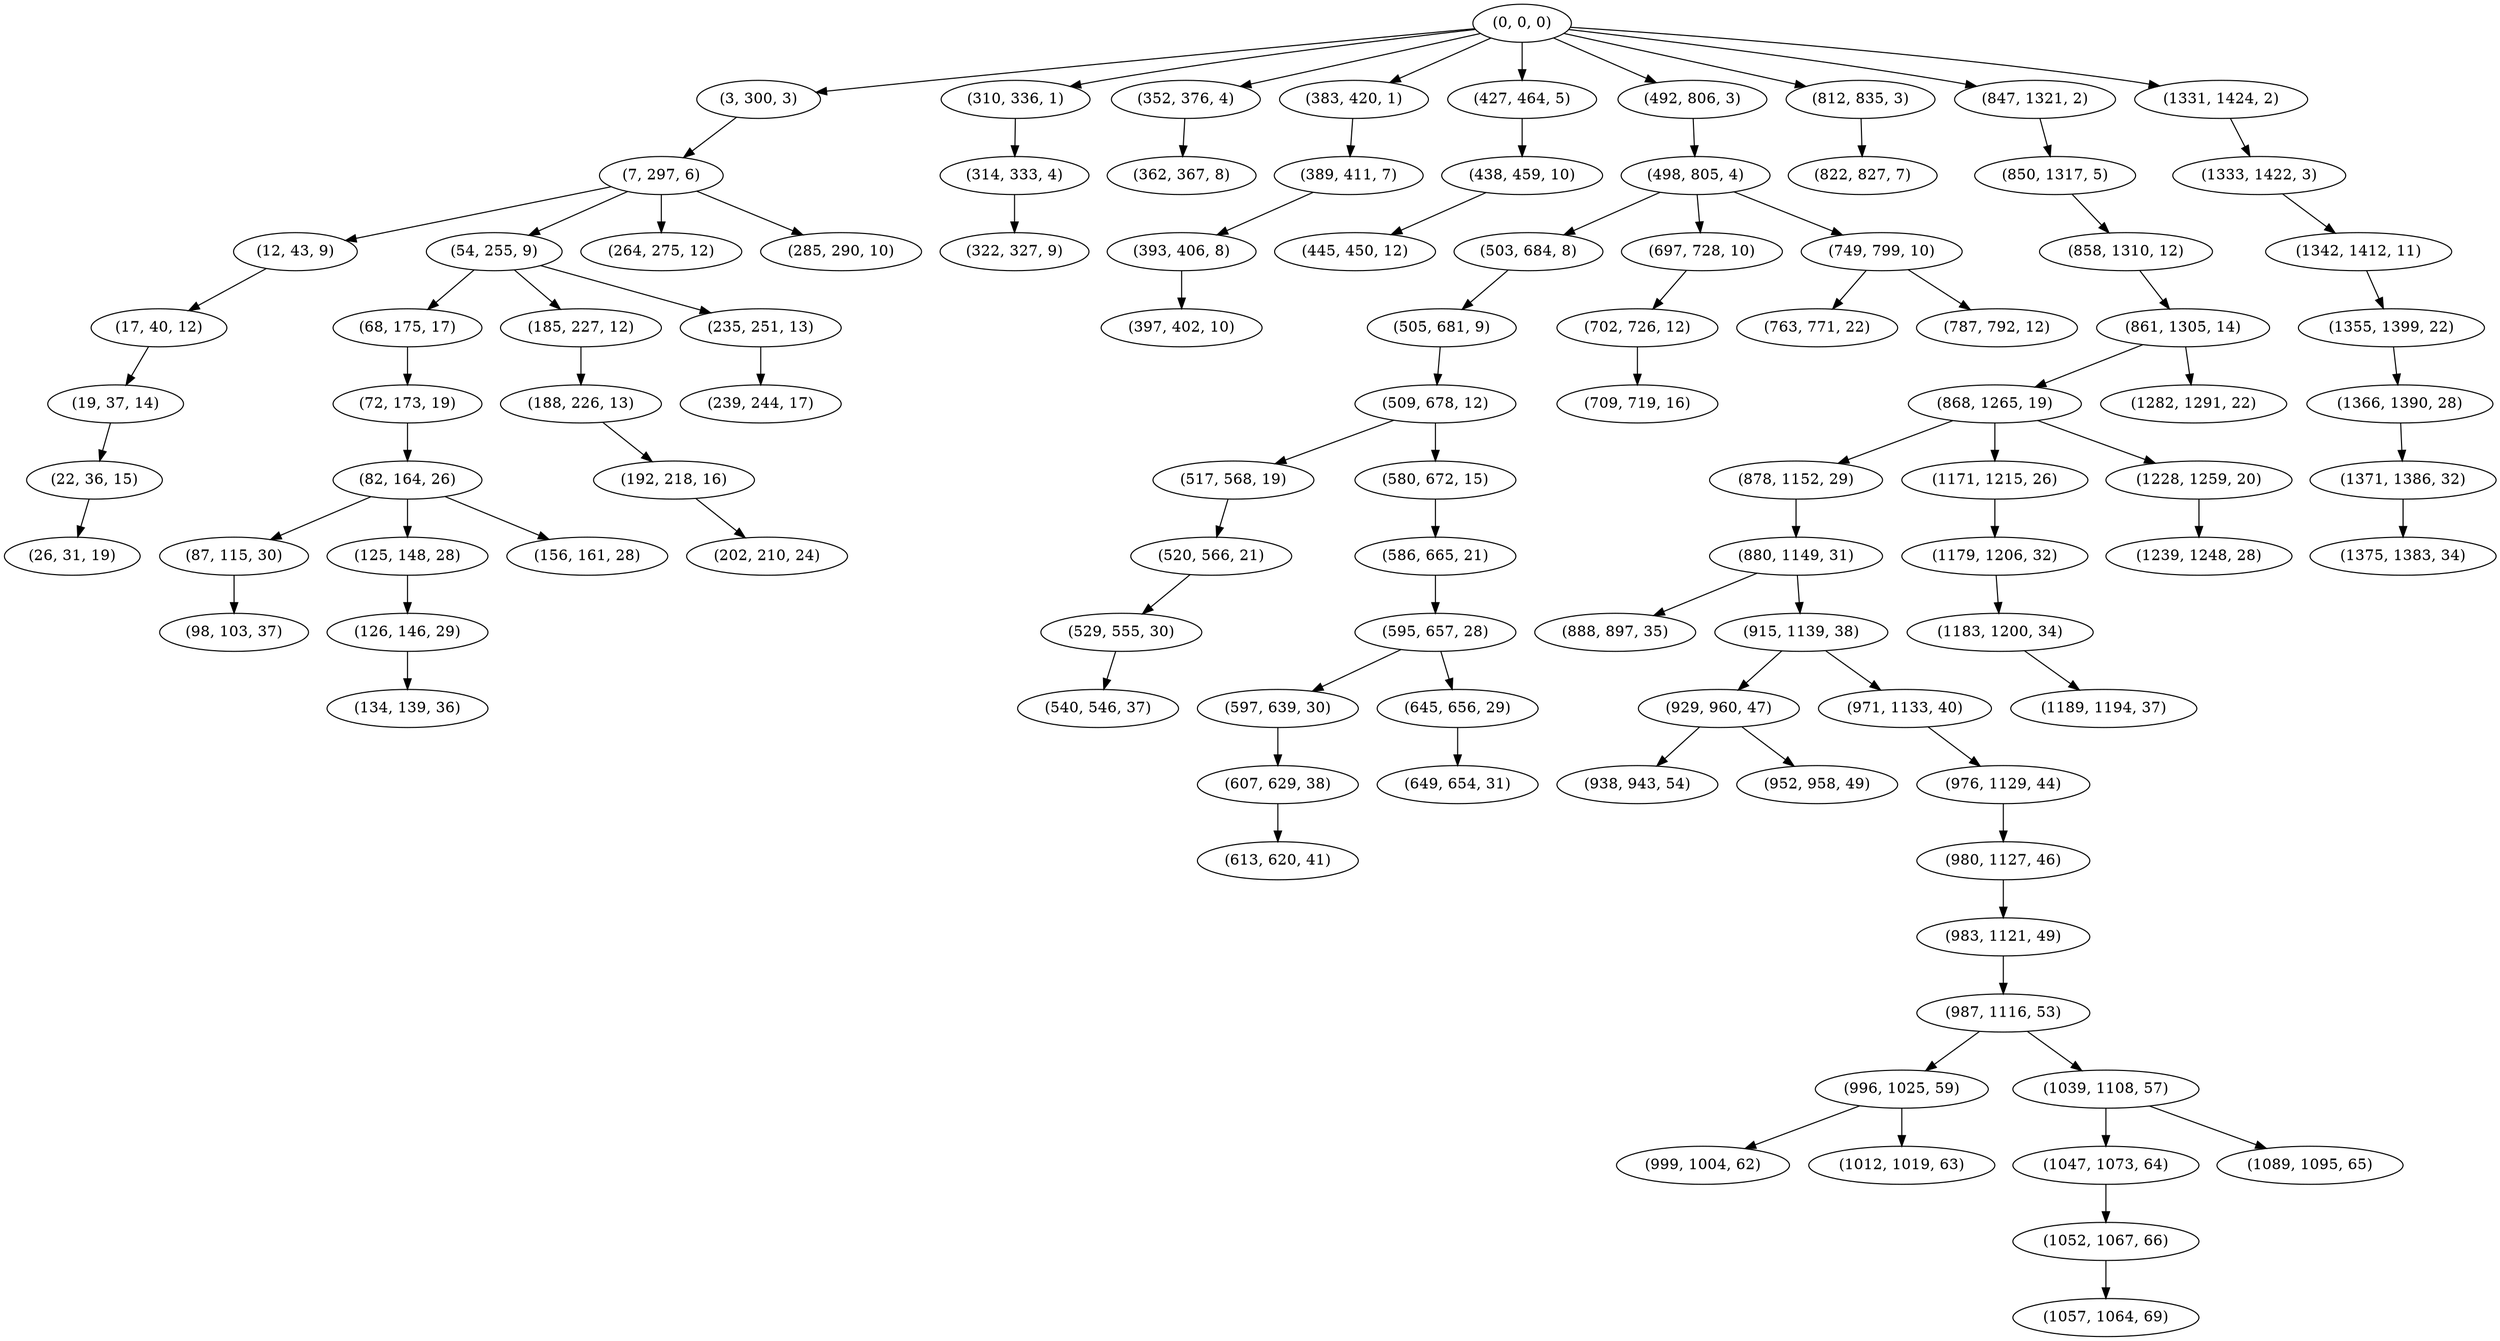digraph tree {
    "(0, 0, 0)";
    "(3, 300, 3)";
    "(7, 297, 6)";
    "(12, 43, 9)";
    "(17, 40, 12)";
    "(19, 37, 14)";
    "(22, 36, 15)";
    "(26, 31, 19)";
    "(54, 255, 9)";
    "(68, 175, 17)";
    "(72, 173, 19)";
    "(82, 164, 26)";
    "(87, 115, 30)";
    "(98, 103, 37)";
    "(125, 148, 28)";
    "(126, 146, 29)";
    "(134, 139, 36)";
    "(156, 161, 28)";
    "(185, 227, 12)";
    "(188, 226, 13)";
    "(192, 218, 16)";
    "(202, 210, 24)";
    "(235, 251, 13)";
    "(239, 244, 17)";
    "(264, 275, 12)";
    "(285, 290, 10)";
    "(310, 336, 1)";
    "(314, 333, 4)";
    "(322, 327, 9)";
    "(352, 376, 4)";
    "(362, 367, 8)";
    "(383, 420, 1)";
    "(389, 411, 7)";
    "(393, 406, 8)";
    "(397, 402, 10)";
    "(427, 464, 5)";
    "(438, 459, 10)";
    "(445, 450, 12)";
    "(492, 806, 3)";
    "(498, 805, 4)";
    "(503, 684, 8)";
    "(505, 681, 9)";
    "(509, 678, 12)";
    "(517, 568, 19)";
    "(520, 566, 21)";
    "(529, 555, 30)";
    "(540, 546, 37)";
    "(580, 672, 15)";
    "(586, 665, 21)";
    "(595, 657, 28)";
    "(597, 639, 30)";
    "(607, 629, 38)";
    "(613, 620, 41)";
    "(645, 656, 29)";
    "(649, 654, 31)";
    "(697, 728, 10)";
    "(702, 726, 12)";
    "(709, 719, 16)";
    "(749, 799, 10)";
    "(763, 771, 22)";
    "(787, 792, 12)";
    "(812, 835, 3)";
    "(822, 827, 7)";
    "(847, 1321, 2)";
    "(850, 1317, 5)";
    "(858, 1310, 12)";
    "(861, 1305, 14)";
    "(868, 1265, 19)";
    "(878, 1152, 29)";
    "(880, 1149, 31)";
    "(888, 897, 35)";
    "(915, 1139, 38)";
    "(929, 960, 47)";
    "(938, 943, 54)";
    "(952, 958, 49)";
    "(971, 1133, 40)";
    "(976, 1129, 44)";
    "(980, 1127, 46)";
    "(983, 1121, 49)";
    "(987, 1116, 53)";
    "(996, 1025, 59)";
    "(999, 1004, 62)";
    "(1012, 1019, 63)";
    "(1039, 1108, 57)";
    "(1047, 1073, 64)";
    "(1052, 1067, 66)";
    "(1057, 1064, 69)";
    "(1089, 1095, 65)";
    "(1171, 1215, 26)";
    "(1179, 1206, 32)";
    "(1183, 1200, 34)";
    "(1189, 1194, 37)";
    "(1228, 1259, 20)";
    "(1239, 1248, 28)";
    "(1282, 1291, 22)";
    "(1331, 1424, 2)";
    "(1333, 1422, 3)";
    "(1342, 1412, 11)";
    "(1355, 1399, 22)";
    "(1366, 1390, 28)";
    "(1371, 1386, 32)";
    "(1375, 1383, 34)";
    "(0, 0, 0)" -> "(3, 300, 3)";
    "(0, 0, 0)" -> "(310, 336, 1)";
    "(0, 0, 0)" -> "(352, 376, 4)";
    "(0, 0, 0)" -> "(383, 420, 1)";
    "(0, 0, 0)" -> "(427, 464, 5)";
    "(0, 0, 0)" -> "(492, 806, 3)";
    "(0, 0, 0)" -> "(812, 835, 3)";
    "(0, 0, 0)" -> "(847, 1321, 2)";
    "(0, 0, 0)" -> "(1331, 1424, 2)";
    "(3, 300, 3)" -> "(7, 297, 6)";
    "(7, 297, 6)" -> "(12, 43, 9)";
    "(7, 297, 6)" -> "(54, 255, 9)";
    "(7, 297, 6)" -> "(264, 275, 12)";
    "(7, 297, 6)" -> "(285, 290, 10)";
    "(12, 43, 9)" -> "(17, 40, 12)";
    "(17, 40, 12)" -> "(19, 37, 14)";
    "(19, 37, 14)" -> "(22, 36, 15)";
    "(22, 36, 15)" -> "(26, 31, 19)";
    "(54, 255, 9)" -> "(68, 175, 17)";
    "(54, 255, 9)" -> "(185, 227, 12)";
    "(54, 255, 9)" -> "(235, 251, 13)";
    "(68, 175, 17)" -> "(72, 173, 19)";
    "(72, 173, 19)" -> "(82, 164, 26)";
    "(82, 164, 26)" -> "(87, 115, 30)";
    "(82, 164, 26)" -> "(125, 148, 28)";
    "(82, 164, 26)" -> "(156, 161, 28)";
    "(87, 115, 30)" -> "(98, 103, 37)";
    "(125, 148, 28)" -> "(126, 146, 29)";
    "(126, 146, 29)" -> "(134, 139, 36)";
    "(185, 227, 12)" -> "(188, 226, 13)";
    "(188, 226, 13)" -> "(192, 218, 16)";
    "(192, 218, 16)" -> "(202, 210, 24)";
    "(235, 251, 13)" -> "(239, 244, 17)";
    "(310, 336, 1)" -> "(314, 333, 4)";
    "(314, 333, 4)" -> "(322, 327, 9)";
    "(352, 376, 4)" -> "(362, 367, 8)";
    "(383, 420, 1)" -> "(389, 411, 7)";
    "(389, 411, 7)" -> "(393, 406, 8)";
    "(393, 406, 8)" -> "(397, 402, 10)";
    "(427, 464, 5)" -> "(438, 459, 10)";
    "(438, 459, 10)" -> "(445, 450, 12)";
    "(492, 806, 3)" -> "(498, 805, 4)";
    "(498, 805, 4)" -> "(503, 684, 8)";
    "(498, 805, 4)" -> "(697, 728, 10)";
    "(498, 805, 4)" -> "(749, 799, 10)";
    "(503, 684, 8)" -> "(505, 681, 9)";
    "(505, 681, 9)" -> "(509, 678, 12)";
    "(509, 678, 12)" -> "(517, 568, 19)";
    "(509, 678, 12)" -> "(580, 672, 15)";
    "(517, 568, 19)" -> "(520, 566, 21)";
    "(520, 566, 21)" -> "(529, 555, 30)";
    "(529, 555, 30)" -> "(540, 546, 37)";
    "(580, 672, 15)" -> "(586, 665, 21)";
    "(586, 665, 21)" -> "(595, 657, 28)";
    "(595, 657, 28)" -> "(597, 639, 30)";
    "(595, 657, 28)" -> "(645, 656, 29)";
    "(597, 639, 30)" -> "(607, 629, 38)";
    "(607, 629, 38)" -> "(613, 620, 41)";
    "(645, 656, 29)" -> "(649, 654, 31)";
    "(697, 728, 10)" -> "(702, 726, 12)";
    "(702, 726, 12)" -> "(709, 719, 16)";
    "(749, 799, 10)" -> "(763, 771, 22)";
    "(749, 799, 10)" -> "(787, 792, 12)";
    "(812, 835, 3)" -> "(822, 827, 7)";
    "(847, 1321, 2)" -> "(850, 1317, 5)";
    "(850, 1317, 5)" -> "(858, 1310, 12)";
    "(858, 1310, 12)" -> "(861, 1305, 14)";
    "(861, 1305, 14)" -> "(868, 1265, 19)";
    "(861, 1305, 14)" -> "(1282, 1291, 22)";
    "(868, 1265, 19)" -> "(878, 1152, 29)";
    "(868, 1265, 19)" -> "(1171, 1215, 26)";
    "(868, 1265, 19)" -> "(1228, 1259, 20)";
    "(878, 1152, 29)" -> "(880, 1149, 31)";
    "(880, 1149, 31)" -> "(888, 897, 35)";
    "(880, 1149, 31)" -> "(915, 1139, 38)";
    "(915, 1139, 38)" -> "(929, 960, 47)";
    "(915, 1139, 38)" -> "(971, 1133, 40)";
    "(929, 960, 47)" -> "(938, 943, 54)";
    "(929, 960, 47)" -> "(952, 958, 49)";
    "(971, 1133, 40)" -> "(976, 1129, 44)";
    "(976, 1129, 44)" -> "(980, 1127, 46)";
    "(980, 1127, 46)" -> "(983, 1121, 49)";
    "(983, 1121, 49)" -> "(987, 1116, 53)";
    "(987, 1116, 53)" -> "(996, 1025, 59)";
    "(987, 1116, 53)" -> "(1039, 1108, 57)";
    "(996, 1025, 59)" -> "(999, 1004, 62)";
    "(996, 1025, 59)" -> "(1012, 1019, 63)";
    "(1039, 1108, 57)" -> "(1047, 1073, 64)";
    "(1039, 1108, 57)" -> "(1089, 1095, 65)";
    "(1047, 1073, 64)" -> "(1052, 1067, 66)";
    "(1052, 1067, 66)" -> "(1057, 1064, 69)";
    "(1171, 1215, 26)" -> "(1179, 1206, 32)";
    "(1179, 1206, 32)" -> "(1183, 1200, 34)";
    "(1183, 1200, 34)" -> "(1189, 1194, 37)";
    "(1228, 1259, 20)" -> "(1239, 1248, 28)";
    "(1331, 1424, 2)" -> "(1333, 1422, 3)";
    "(1333, 1422, 3)" -> "(1342, 1412, 11)";
    "(1342, 1412, 11)" -> "(1355, 1399, 22)";
    "(1355, 1399, 22)" -> "(1366, 1390, 28)";
    "(1366, 1390, 28)" -> "(1371, 1386, 32)";
    "(1371, 1386, 32)" -> "(1375, 1383, 34)";
}
